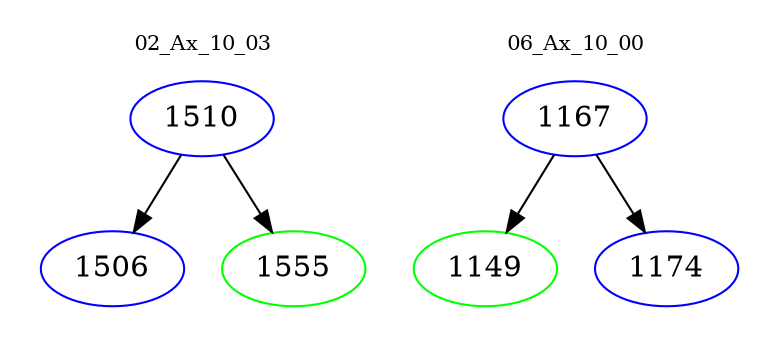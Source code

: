 digraph{
subgraph cluster_0 {
color = white
label = "02_Ax_10_03";
fontsize=10;
T0_1510 [label="1510", color="blue"]
T0_1510 -> T0_1506 [color="black"]
T0_1506 [label="1506", color="blue"]
T0_1510 -> T0_1555 [color="black"]
T0_1555 [label="1555", color="green"]
}
subgraph cluster_1 {
color = white
label = "06_Ax_10_00";
fontsize=10;
T1_1167 [label="1167", color="blue"]
T1_1167 -> T1_1149 [color="black"]
T1_1149 [label="1149", color="green"]
T1_1167 -> T1_1174 [color="black"]
T1_1174 [label="1174", color="blue"]
}
}
